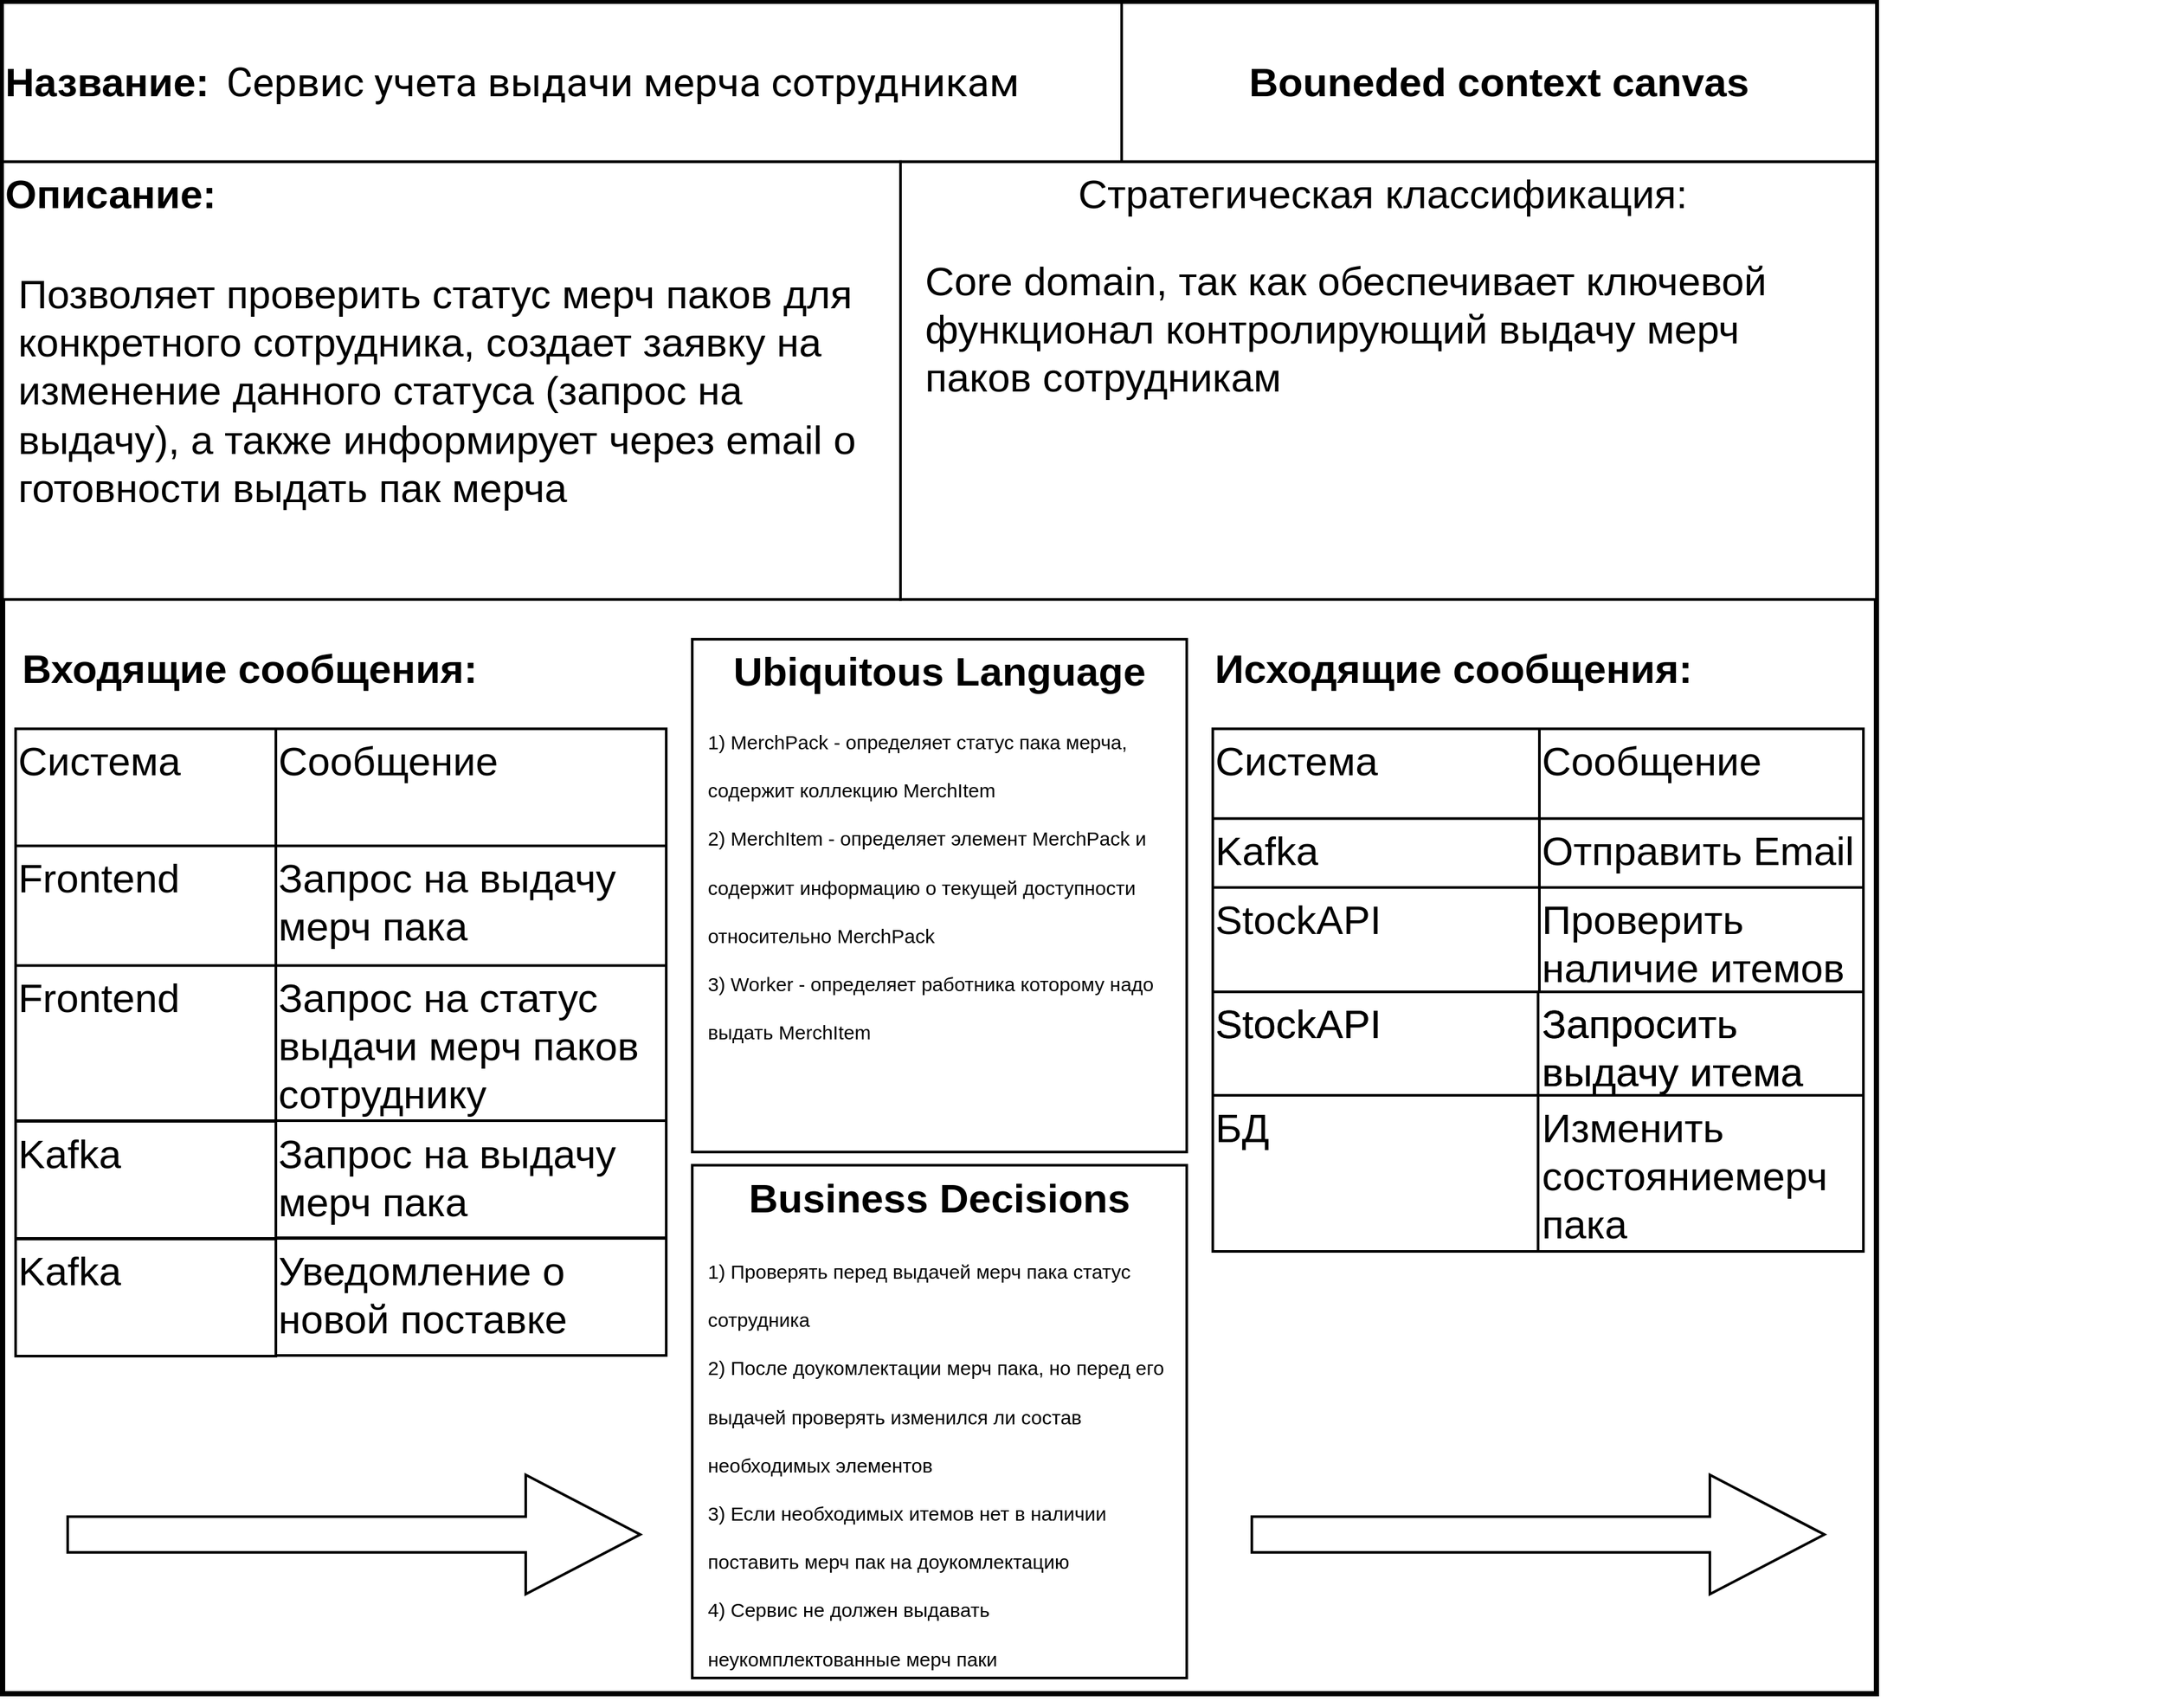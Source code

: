 <mxfile version="15.4.0" type="device"><diagram id="8OFZhzmo89h2vflNufuO" name="Page-1"><mxGraphModel dx="1086" dy="806" grid="1" gridSize="10" guides="1" tooltips="1" connect="1" arrows="1" fold="1" page="1" pageScale="1" pageWidth="827" pageHeight="1169" math="0" shadow="0"><root><mxCell id="0"/><mxCell id="1" parent="0"/><mxCell id="C2i8B1bdvemPvVyp_Ss8-22" value="" style="group" parent="1" vertex="1" connectable="0"><mxGeometry x="120" y="50" width="1660" height="1310" as="geometry"/></mxCell><mxCell id="C2i8B1bdvemPvVyp_Ss8-21" value="" style="group" parent="C2i8B1bdvemPvVyp_Ss8-22" vertex="1" connectable="0"><mxGeometry width="1660" height="1310" as="geometry"/></mxCell><mxCell id="C2i8B1bdvemPvVyp_Ss8-2" value="" style="rounded=0;whiteSpace=wrap;html=1;strokeWidth=4;glass=0;shadow=0;sketch=0;" parent="C2i8B1bdvemPvVyp_Ss8-21" vertex="1"><mxGeometry width="1440" height="1300" as="geometry"/></mxCell><mxCell id="C2i8B1bdvemPvVyp_Ss8-10" value="" style="shape=singleArrow;whiteSpace=wrap;html=1;shadow=0;fontSize=31;strokeColor=default;strokeWidth=2;verticalAlign=top;" parent="C2i8B1bdvemPvVyp_Ss8-21" vertex="1"><mxGeometry x="50" y="1131.765" width="440" height="91.765" as="geometry"/></mxCell><mxCell id="C2i8B1bdvemPvVyp_Ss8-11" value="" style="shape=singleArrow;whiteSpace=wrap;html=1;shadow=0;fontSize=31;strokeColor=default;strokeWidth=2;verticalAlign=top;" parent="C2i8B1bdvemPvVyp_Ss8-21" vertex="1"><mxGeometry x="960" y="1131.765" width="440" height="91.765" as="geometry"/></mxCell><mxCell id="C2i8B1bdvemPvVyp_Ss8-14" value="&lt;b&gt;Входящие сообщения:&lt;/b&gt;" style="text;html=1;strokeColor=none;fillColor=none;align=center;verticalAlign=middle;whiteSpace=wrap;rounded=0;shadow=0;glass=0;sketch=0;fontSize=31;" parent="C2i8B1bdvemPvVyp_Ss8-21" vertex="1"><mxGeometry x="10" y="489.406" width="360" height="45.879" as="geometry"/></mxCell><mxCell id="C2i8B1bdvemPvVyp_Ss8-15" value="&lt;b&gt;Исходящие сообщения:&lt;/b&gt;" style="text;html=1;strokeColor=none;fillColor=none;align=center;verticalAlign=middle;whiteSpace=wrap;rounded=0;shadow=0;glass=0;sketch=0;fontSize=31;" parent="C2i8B1bdvemPvVyp_Ss8-21" vertex="1"><mxGeometry x="930" y="489.406" width="370" height="45.879" as="geometry"/></mxCell><mxCell id="C2i8B1bdvemPvVyp_Ss8-23" value="" style="shape=table;html=1;whiteSpace=wrap;startSize=0;container=1;collapsible=0;childLayout=tableLayout;rounded=0;shadow=0;glass=0;sketch=0;fontSize=31;strokeColor=default;strokeWidth=2;align=left;verticalAlign=top;" parent="C2i8B1bdvemPvVyp_Ss8-21" vertex="1"><mxGeometry x="10" y="558.24" width="500" height="301.28" as="geometry"/></mxCell><mxCell id="C2i8B1bdvemPvVyp_Ss8-24" value="" style="shape=partialRectangle;html=1;whiteSpace=wrap;collapsible=0;dropTarget=0;pointerEvents=0;fillColor=none;top=0;left=0;bottom=0;right=0;points=[[0,0.5],[1,0.5]];portConstraint=eastwest;rounded=0;shadow=0;glass=0;sketch=0;fontSize=31;strokeColor=default;strokeWidth=2;align=left;verticalAlign=top;" parent="C2i8B1bdvemPvVyp_Ss8-23" vertex="1"><mxGeometry width="500" height="90" as="geometry"/></mxCell><mxCell id="C2i8B1bdvemPvVyp_Ss8-25" value="Система" style="shape=partialRectangle;html=1;whiteSpace=wrap;connectable=0;fillColor=none;top=0;left=0;bottom=0;right=0;overflow=hidden;pointerEvents=1;rounded=0;shadow=0;glass=0;sketch=0;fontSize=31;strokeColor=default;strokeWidth=2;align=left;verticalAlign=top;" parent="C2i8B1bdvemPvVyp_Ss8-24" vertex="1"><mxGeometry width="200" height="90" as="geometry"><mxRectangle width="200" height="90" as="alternateBounds"/></mxGeometry></mxCell><mxCell id="C2i8B1bdvemPvVyp_Ss8-26" value="Сообщение" style="shape=partialRectangle;html=1;whiteSpace=wrap;connectable=0;fillColor=none;top=0;left=0;bottom=0;right=0;overflow=hidden;pointerEvents=1;rounded=0;shadow=0;glass=0;sketch=0;fontSize=31;strokeColor=default;strokeWidth=2;align=left;verticalAlign=top;" parent="C2i8B1bdvemPvVyp_Ss8-24" vertex="1"><mxGeometry x="200" width="300" height="90" as="geometry"><mxRectangle width="300" height="90" as="alternateBounds"/></mxGeometry></mxCell><mxCell id="C2i8B1bdvemPvVyp_Ss8-28" value="" style="shape=partialRectangle;html=1;whiteSpace=wrap;collapsible=0;dropTarget=0;pointerEvents=0;fillColor=none;top=0;left=0;bottom=0;right=0;points=[[0,0.5],[1,0.5]];portConstraint=eastwest;rounded=0;shadow=0;glass=0;sketch=0;fontSize=31;strokeColor=default;strokeWidth=2;align=left;verticalAlign=top;" parent="C2i8B1bdvemPvVyp_Ss8-23" vertex="1"><mxGeometry y="90" width="500" height="92" as="geometry"/></mxCell><mxCell id="C2i8B1bdvemPvVyp_Ss8-29" value="Frontend" style="shape=partialRectangle;html=1;whiteSpace=wrap;connectable=0;fillColor=none;top=0;left=0;bottom=0;right=0;overflow=hidden;pointerEvents=1;rounded=0;shadow=0;glass=0;sketch=0;fontSize=31;strokeColor=default;strokeWidth=2;align=left;verticalAlign=top;" parent="C2i8B1bdvemPvVyp_Ss8-28" vertex="1"><mxGeometry width="200" height="92" as="geometry"><mxRectangle width="200" height="92" as="alternateBounds"/></mxGeometry></mxCell><mxCell id="C2i8B1bdvemPvVyp_Ss8-30" value="Запрос на выдачу мерч пака" style="shape=partialRectangle;html=1;whiteSpace=wrap;connectable=0;fillColor=none;top=0;left=0;bottom=0;right=0;overflow=hidden;pointerEvents=1;rounded=0;shadow=0;glass=0;sketch=0;fontSize=31;strokeColor=default;strokeWidth=2;align=left;verticalAlign=top;" parent="C2i8B1bdvemPvVyp_Ss8-28" vertex="1"><mxGeometry x="200" width="300" height="92" as="geometry"><mxRectangle width="300" height="92" as="alternateBounds"/></mxGeometry></mxCell><mxCell id="C2i8B1bdvemPvVyp_Ss8-32" value="" style="shape=partialRectangle;html=1;whiteSpace=wrap;collapsible=0;dropTarget=0;pointerEvents=0;fillColor=none;top=0;left=0;bottom=0;right=0;points=[[0,0.5],[1,0.5]];portConstraint=eastwest;rounded=0;shadow=0;glass=0;sketch=0;fontSize=31;strokeColor=default;strokeWidth=2;align=left;verticalAlign=top;" parent="C2i8B1bdvemPvVyp_Ss8-23" vertex="1"><mxGeometry y="182" width="500" height="119" as="geometry"/></mxCell><mxCell id="C2i8B1bdvemPvVyp_Ss8-33" value="&lt;span&gt;Frontend&lt;/span&gt;" style="shape=partialRectangle;html=1;whiteSpace=wrap;connectable=0;fillColor=none;top=0;left=0;bottom=0;right=0;overflow=hidden;pointerEvents=1;rounded=0;shadow=0;glass=0;sketch=0;fontSize=31;strokeColor=default;strokeWidth=2;align=left;verticalAlign=top;" parent="C2i8B1bdvemPvVyp_Ss8-32" vertex="1"><mxGeometry width="200" height="119" as="geometry"><mxRectangle width="200" height="119" as="alternateBounds"/></mxGeometry></mxCell><mxCell id="C2i8B1bdvemPvVyp_Ss8-34" value="Запрос на статус выдачи мерч паков сотруднику" style="shape=partialRectangle;html=1;whiteSpace=wrap;connectable=0;fillColor=none;top=0;left=0;bottom=0;right=0;overflow=hidden;pointerEvents=1;rounded=0;shadow=0;glass=0;sketch=0;fontSize=31;strokeColor=default;strokeWidth=2;align=left;verticalAlign=top;" parent="C2i8B1bdvemPvVyp_Ss8-32" vertex="1"><mxGeometry x="200" width="300" height="119" as="geometry"><mxRectangle width="300" height="119" as="alternateBounds"/></mxGeometry></mxCell><mxCell id="C2i8B1bdvemPvVyp_Ss8-36" value="" style="shape=table;html=1;whiteSpace=wrap;startSize=0;container=1;collapsible=0;childLayout=tableLayout;rounded=0;shadow=0;glass=0;sketch=0;fontSize=31;strokeColor=default;strokeWidth=2;align=left;verticalAlign=top;" parent="C2i8B1bdvemPvVyp_Ss8-21" vertex="1"><mxGeometry x="930" y="558.235" width="500" height="202.235" as="geometry"/></mxCell><mxCell id="C2i8B1bdvemPvVyp_Ss8-37" value="" style="shape=partialRectangle;html=1;whiteSpace=wrap;collapsible=0;dropTarget=0;pointerEvents=0;fillColor=none;top=0;left=0;bottom=0;right=0;points=[[0,0.5],[1,0.5]];portConstraint=eastwest;rounded=0;shadow=0;glass=0;sketch=0;fontSize=31;strokeColor=default;strokeWidth=2;align=left;verticalAlign=top;" parent="C2i8B1bdvemPvVyp_Ss8-36" vertex="1"><mxGeometry width="500" height="69" as="geometry"/></mxCell><mxCell id="C2i8B1bdvemPvVyp_Ss8-38" value="Система" style="shape=partialRectangle;html=1;whiteSpace=wrap;connectable=0;fillColor=none;top=0;left=0;bottom=0;right=0;overflow=hidden;pointerEvents=1;rounded=0;shadow=0;glass=0;sketch=0;fontSize=31;strokeColor=default;strokeWidth=2;align=left;verticalAlign=top;" parent="C2i8B1bdvemPvVyp_Ss8-37" vertex="1"><mxGeometry width="251" height="69" as="geometry"><mxRectangle width="251" height="69" as="alternateBounds"/></mxGeometry></mxCell><mxCell id="C2i8B1bdvemPvVyp_Ss8-39" value="Сообщение" style="shape=partialRectangle;html=1;whiteSpace=wrap;connectable=0;fillColor=none;top=0;left=0;bottom=0;right=0;overflow=hidden;pointerEvents=1;rounded=0;shadow=0;glass=0;sketch=0;fontSize=31;strokeColor=default;strokeWidth=2;align=left;verticalAlign=top;" parent="C2i8B1bdvemPvVyp_Ss8-37" vertex="1"><mxGeometry x="251" width="249" height="69" as="geometry"><mxRectangle width="249" height="69" as="alternateBounds"/></mxGeometry></mxCell><mxCell id="C2i8B1bdvemPvVyp_Ss8-40" value="" style="shape=partialRectangle;html=1;whiteSpace=wrap;collapsible=0;dropTarget=0;pointerEvents=0;fillColor=none;top=0;left=0;bottom=0;right=0;points=[[0,0.5],[1,0.5]];portConstraint=eastwest;rounded=0;shadow=0;glass=0;sketch=0;fontSize=31;strokeColor=default;strokeWidth=2;align=left;verticalAlign=top;" parent="C2i8B1bdvemPvVyp_Ss8-36" vertex="1"><mxGeometry y="69" width="500" height="53" as="geometry"/></mxCell><mxCell id="C2i8B1bdvemPvVyp_Ss8-41" value="Kafka" style="shape=partialRectangle;html=1;whiteSpace=wrap;connectable=0;fillColor=none;top=0;left=0;bottom=0;right=0;overflow=hidden;pointerEvents=1;rounded=0;shadow=0;glass=0;sketch=0;fontSize=31;strokeColor=default;strokeWidth=2;align=left;verticalAlign=top;" parent="C2i8B1bdvemPvVyp_Ss8-40" vertex="1"><mxGeometry width="251" height="53" as="geometry"><mxRectangle width="251" height="53" as="alternateBounds"/></mxGeometry></mxCell><mxCell id="C2i8B1bdvemPvVyp_Ss8-42" value="Отправить Email" style="shape=partialRectangle;html=1;whiteSpace=wrap;connectable=0;fillColor=none;top=0;left=0;bottom=0;right=0;overflow=hidden;pointerEvents=1;rounded=0;shadow=0;glass=0;sketch=0;fontSize=31;strokeColor=default;strokeWidth=2;align=left;verticalAlign=top;" parent="C2i8B1bdvemPvVyp_Ss8-40" vertex="1"><mxGeometry x="251" width="249" height="53" as="geometry"><mxRectangle width="249" height="53" as="alternateBounds"/></mxGeometry></mxCell><mxCell id="C2i8B1bdvemPvVyp_Ss8-43" value="" style="shape=partialRectangle;html=1;whiteSpace=wrap;collapsible=0;dropTarget=0;pointerEvents=0;fillColor=none;top=0;left=0;bottom=0;right=0;points=[[0,0.5],[1,0.5]];portConstraint=eastwest;rounded=0;shadow=0;glass=0;sketch=0;fontSize=31;strokeColor=default;strokeWidth=2;align=left;verticalAlign=top;" parent="C2i8B1bdvemPvVyp_Ss8-36" vertex="1"><mxGeometry y="122" width="500" height="80" as="geometry"/></mxCell><mxCell id="C2i8B1bdvemPvVyp_Ss8-44" value="StockAPI" style="shape=partialRectangle;html=1;whiteSpace=wrap;connectable=0;fillColor=none;top=0;left=0;bottom=0;right=0;overflow=hidden;pointerEvents=1;rounded=0;shadow=0;glass=0;sketch=0;fontSize=31;strokeColor=default;strokeWidth=2;align=left;verticalAlign=top;" parent="C2i8B1bdvemPvVyp_Ss8-43" vertex="1"><mxGeometry width="251" height="80" as="geometry"><mxRectangle width="251" height="80" as="alternateBounds"/></mxGeometry></mxCell><mxCell id="C2i8B1bdvemPvVyp_Ss8-45" value="Проверить наличие итемов" style="shape=partialRectangle;html=1;whiteSpace=wrap;connectable=0;fillColor=none;top=0;left=0;bottom=0;right=0;overflow=hidden;pointerEvents=1;rounded=0;shadow=0;glass=0;sketch=0;fontSize=31;strokeColor=default;strokeWidth=2;align=left;verticalAlign=top;" parent="C2i8B1bdvemPvVyp_Ss8-43" vertex="1"><mxGeometry x="251" width="249" height="80" as="geometry"><mxRectangle width="249" height="80" as="alternateBounds"/></mxGeometry></mxCell><mxCell id="ZMf6Qg6K4VewQZX_Px0v-2" value="&lt;b&gt;Business Decisions&lt;br&gt;&lt;/b&gt;" style="rounded=0;whiteSpace=wrap;html=1;shadow=0;strokeColor=default;strokeWidth=2;verticalAlign=top;fontSize=31;fontStyle=0" parent="C2i8B1bdvemPvVyp_Ss8-21" vertex="1"><mxGeometry x="530" y="893.75" width="380" height="394.184" as="geometry"/></mxCell><mxCell id="ZMf6Qg6K4VewQZX_Px0v-3" value="&lt;span style=&quot;font-size: 15px&quot;&gt;1) Проверять перед выдачей мерч пака статус сотрудника&lt;/span&gt;&lt;br&gt;&lt;span style=&quot;font-size: 15px&quot;&gt;2) После доукомлектации мерч пака, но перед его выдачей проверять изменился ли состав необходимых элементов&lt;br&gt;3) Если необходимых итемов нет в наличии поставить мерч пак на доукомлектацию&lt;br&gt;4) Сервис не должен выдавать неукомплектованные мерч паки&lt;br&gt;&lt;/span&gt;" style="text;html=1;strokeColor=none;fillColor=none;align=left;verticalAlign=top;whiteSpace=wrap;rounded=0;shadow=0;glass=0;sketch=0;fontSize=31;" parent="C2i8B1bdvemPvVyp_Ss8-21" vertex="1"><mxGeometry x="540" y="944.531" width="360" height="335.156" as="geometry"/></mxCell><mxCell id="ZMf6Qg6K4VewQZX_Px0v-6" value="" style="rounded=0;whiteSpace=wrap;html=1;fillColor=none;strokeWidth=2;" parent="C2i8B1bdvemPvVyp_Ss8-21" vertex="1"><mxGeometry x="10" y="860" width="200" height="90" as="geometry"/></mxCell><mxCell id="ZMf6Qg6K4VewQZX_Px0v-96" value="" style="rounded=0;whiteSpace=wrap;html=1;fillColor=none;strokeWidth=2;" parent="C2i8B1bdvemPvVyp_Ss8-21" vertex="1"><mxGeometry x="210" y="859.52" width="300" height="90" as="geometry"/></mxCell><mxCell id="ZMf6Qg6K4VewQZX_Px0v-97" value="" style="rounded=0;whiteSpace=wrap;html=1;fillColor=none;strokeWidth=2;" parent="C2i8B1bdvemPvVyp_Ss8-21" vertex="1"><mxGeometry x="10" y="950.48" width="200" height="90" as="geometry"/></mxCell><mxCell id="ZMf6Qg6K4VewQZX_Px0v-98" value="" style="rounded=0;whiteSpace=wrap;html=1;fillColor=none;strokeWidth=2;" parent="C2i8B1bdvemPvVyp_Ss8-21" vertex="1"><mxGeometry x="210" y="950" width="300" height="90" as="geometry"/></mxCell><mxCell id="ZMf6Qg6K4VewQZX_Px0v-99" value="&lt;span&gt;Kafka&lt;/span&gt;" style="shape=partialRectangle;html=1;whiteSpace=wrap;connectable=0;fillColor=none;top=0;left=0;bottom=0;right=0;overflow=hidden;pointerEvents=1;rounded=0;shadow=0;glass=0;sketch=0;fontSize=31;strokeColor=default;strokeWidth=2;align=left;verticalAlign=top;" parent="C2i8B1bdvemPvVyp_Ss8-21" vertex="1"><mxGeometry x="10" y="860" width="200" height="90" as="geometry"><mxRectangle width="200" height="119" as="alternateBounds"/></mxGeometry></mxCell><mxCell id="ZMf6Qg6K4VewQZX_Px0v-100" value="&lt;span&gt;Запрос на выдачу мерч пака&lt;/span&gt;" style="shape=partialRectangle;html=1;whiteSpace=wrap;connectable=0;fillColor=none;top=0;left=0;bottom=0;right=0;overflow=hidden;pointerEvents=1;rounded=0;shadow=0;glass=0;sketch=0;fontSize=31;strokeColor=default;strokeWidth=2;align=left;verticalAlign=top;" parent="C2i8B1bdvemPvVyp_Ss8-21" vertex="1"><mxGeometry x="210" y="860" width="300" height="90" as="geometry"><mxRectangle width="300" height="119" as="alternateBounds"/></mxGeometry></mxCell><mxCell id="ZMf6Qg6K4VewQZX_Px0v-101" value="Kafka" style="shape=partialRectangle;html=1;whiteSpace=wrap;connectable=0;fillColor=none;top=0;left=0;bottom=0;right=0;overflow=hidden;pointerEvents=1;rounded=0;shadow=0;glass=0;sketch=0;fontSize=31;strokeColor=default;strokeWidth=2;align=left;verticalAlign=top;" parent="C2i8B1bdvemPvVyp_Ss8-21" vertex="1"><mxGeometry x="10" y="950.48" width="200" height="90" as="geometry"><mxRectangle width="200" height="119" as="alternateBounds"/></mxGeometry></mxCell><mxCell id="ZMf6Qg6K4VewQZX_Px0v-152" value="&lt;span&gt;Уведомление о новой поставке&lt;/span&gt;" style="shape=partialRectangle;html=1;whiteSpace=wrap;connectable=0;fillColor=none;top=0;left=0;bottom=0;right=0;overflow=hidden;pointerEvents=1;rounded=0;shadow=0;glass=0;sketch=0;fontSize=31;strokeColor=default;strokeWidth=2;align=left;verticalAlign=top;" parent="C2i8B1bdvemPvVyp_Ss8-21" vertex="1"><mxGeometry x="210" y="950" width="300" height="90" as="geometry"><mxRectangle width="300" height="119" as="alternateBounds"/></mxGeometry></mxCell><mxCell id="ZMf6Qg6K4VewQZX_Px0v-156" value="" style="rounded=0;whiteSpace=wrap;html=1;strokeWidth=2;fillColor=none;" parent="C2i8B1bdvemPvVyp_Ss8-21" vertex="1"><mxGeometry x="930" y="760.47" width="250" height="79.53" as="geometry"/></mxCell><mxCell id="ZMf6Qg6K4VewQZX_Px0v-157" value="" style="rounded=0;whiteSpace=wrap;html=1;strokeWidth=2;fillColor=none;" parent="C2i8B1bdvemPvVyp_Ss8-21" vertex="1"><mxGeometry x="1180" y="760.47" width="250" height="79.53" as="geometry"/></mxCell><mxCell id="ZMf6Qg6K4VewQZX_Px0v-219" value="" style="rounded=0;whiteSpace=wrap;html=1;strokeWidth=2;fillColor=none;" parent="C2i8B1bdvemPvVyp_Ss8-21" vertex="1"><mxGeometry x="930" y="840" width="250" height="120" as="geometry"/></mxCell><mxCell id="ZMf6Qg6K4VewQZX_Px0v-220" value="" style="rounded=0;whiteSpace=wrap;html=1;strokeWidth=2;fillColor=none;" parent="C2i8B1bdvemPvVyp_Ss8-21" vertex="1"><mxGeometry x="1180" y="840" width="250" height="120" as="geometry"/></mxCell><mxCell id="ZMf6Qg6K4VewQZX_Px0v-221" value="БД" style="shape=partialRectangle;html=1;whiteSpace=wrap;connectable=0;fillColor=none;top=0;left=0;bottom=0;right=0;overflow=hidden;pointerEvents=1;rounded=0;shadow=0;glass=0;sketch=0;fontSize=31;strokeColor=default;strokeWidth=2;align=left;verticalAlign=top;" parent="C2i8B1bdvemPvVyp_Ss8-21" vertex="1"><mxGeometry x="930" y="840" width="251" height="50" as="geometry"><mxRectangle width="251" height="80" as="alternateBounds"/></mxGeometry></mxCell><mxCell id="ZMf6Qg6K4VewQZX_Px0v-222" value="Изменить состояниемерч пака" style="shape=partialRectangle;html=1;whiteSpace=wrap;connectable=0;fillColor=none;top=0;left=0;bottom=0;right=0;overflow=hidden;pointerEvents=1;rounded=0;shadow=0;glass=0;sketch=0;fontSize=31;strokeColor=default;strokeWidth=2;align=left;verticalAlign=top;" parent="C2i8B1bdvemPvVyp_Ss8-21" vertex="1"><mxGeometry x="1181" y="840" width="249" height="110" as="geometry"><mxRectangle width="249" height="80" as="alternateBounds"/></mxGeometry></mxCell><mxCell id="C2i8B1bdvemPvVyp_Ss8-9" value="&lt;b&gt;Ubiquitous Language&lt;br&gt;&lt;/b&gt;" style="rounded=0;whiteSpace=wrap;html=1;shadow=0;strokeColor=default;strokeWidth=2;verticalAlign=top;fontSize=31;fontStyle=0" parent="C2i8B1bdvemPvVyp_Ss8-22" vertex="1"><mxGeometry x="530" y="489.409" width="380" height="394.184" as="geometry"/></mxCell><mxCell id="C2i8B1bdvemPvVyp_Ss8-19" value="" style="group" parent="C2i8B1bdvemPvVyp_Ss8-22" vertex="1" connectable="0"><mxGeometry width="1440" height="458.824" as="geometry"/></mxCell><mxCell id="C2i8B1bdvemPvVyp_Ss8-5" value="" style="group;strokeColor=none;shadow=0;align=left;" parent="C2i8B1bdvemPvVyp_Ss8-19" vertex="1" connectable="0"><mxGeometry width="1440" height="122.353" as="geometry"/></mxCell><mxCell id="C2i8B1bdvemPvVyp_Ss8-17" value="" style="group" parent="C2i8B1bdvemPvVyp_Ss8-5" vertex="1" connectable="0"><mxGeometry width="1440" height="122.353" as="geometry"/></mxCell><mxCell id="C2i8B1bdvemPvVyp_Ss8-4" value="&lt;font style=&quot;font-size: 31px&quot;&gt;&lt;b&gt;Bouneded context canvas&lt;/b&gt;&lt;/font&gt;" style="rounded=0;whiteSpace=wrap;html=1;strokeWidth=2;strokeColor=default;" parent="C2i8B1bdvemPvVyp_Ss8-17" vertex="1"><mxGeometry x="860" width="580" height="122.353" as="geometry"/></mxCell><mxCell id="C2i8B1bdvemPvVyp_Ss8-16" value="" style="group" parent="C2i8B1bdvemPvVyp_Ss8-17" vertex="1" connectable="0"><mxGeometry width="860.0" height="122.353" as="geometry"/></mxCell><mxCell id="C2i8B1bdvemPvVyp_Ss8-3" value="&lt;b&gt;&lt;font style=&quot;font-size: 31px&quot;&gt;Название:&amp;nbsp;&lt;/font&gt;&lt;/b&gt;" style="rounded=0;whiteSpace=wrap;html=1;strokeWidth=2;align=left;" parent="C2i8B1bdvemPvVyp_Ss8-16" vertex="1"><mxGeometry width="860.0" height="122.353" as="geometry"/></mxCell><mxCell id="C2i8B1bdvemPvVyp_Ss8-13" value="&lt;span style=&quot;font-family: &amp;#34;roboto&amp;#34; , &amp;#34;arial&amp;#34; , sans-serif ; background-color: rgb(255 , 255 , 255)&quot;&gt;&lt;font style=&quot;font-size: 31px&quot;&gt;Сервис учета выдачи мерча сотрудникам&lt;/font&gt;&lt;/span&gt;" style="text;html=1;strokeColor=none;fillColor=none;align=left;verticalAlign=middle;whiteSpace=wrap;rounded=0;shadow=0;fontSize=31;" parent="C2i8B1bdvemPvVyp_Ss8-16" vertex="1"><mxGeometry x="170" y="15.294" width="670" height="91.765" as="geometry"/></mxCell><mxCell id="C2i8B1bdvemPvVyp_Ss8-8" value="&lt;font style=&quot;font-size: 31px&quot;&gt;Стратегическая классификация:&amp;nbsp;&lt;/font&gt;" style="rounded=0;whiteSpace=wrap;html=1;shadow=0;strokeColor=default;strokeWidth=2;verticalAlign=top;spacingRight=0;spacing=2;sketch=0;" parent="C2i8B1bdvemPvVyp_Ss8-19" vertex="1"><mxGeometry x="690" y="122.353" width="750" height="336.471" as="geometry"/></mxCell><mxCell id="C2i8B1bdvemPvVyp_Ss8-18" value="" style="group" parent="C2i8B1bdvemPvVyp_Ss8-19" vertex="1" connectable="0"><mxGeometry y="122.353" width="690" height="336.471" as="geometry"/></mxCell><mxCell id="C2i8B1bdvemPvVyp_Ss8-7" value="&lt;font style=&quot;font-size: 31px&quot;&gt;&lt;b&gt;Описание:&lt;/b&gt;&lt;/font&gt;" style="rounded=0;whiteSpace=wrap;html=1;shadow=0;strokeColor=default;strokeWidth=2;align=left;verticalAlign=top;" parent="C2i8B1bdvemPvVyp_Ss8-18" vertex="1"><mxGeometry width="690" height="336.471" as="geometry"/></mxCell><mxCell id="C2i8B1bdvemPvVyp_Ss8-12" value="Позволяет проверить статус мерч паков для конкретного сотрудника, создает заявку на изменение данного статуса (запрос на выдачу), а также информирует через email о готовности выдать пак мерча" style="text;html=1;strokeColor=none;fillColor=none;align=left;verticalAlign=top;whiteSpace=wrap;rounded=0;shadow=0;fontSize=31;" parent="C2i8B1bdvemPvVyp_Ss8-18" vertex="1"><mxGeometry x="10" y="76.471" width="670" height="244.706" as="geometry"/></mxCell><mxCell id="HIC7lZ4OM-H-9Ils8Dxd-2" value="Core domain, так как обеспечивает ключевой функционал контролирующий выдачу мерч паков сотрудникам" style="text;html=1;strokeColor=none;fillColor=none;align=left;verticalAlign=top;whiteSpace=wrap;rounded=0;shadow=0;fontSize=31;" parent="C2i8B1bdvemPvVyp_Ss8-19" vertex="1"><mxGeometry x="707" y="189.32" width="713" height="252.427" as="geometry"/></mxCell><mxCell id="C2i8B1bdvemPvVyp_Ss8-46" value="&lt;font style=&quot;font-size: 15px&quot;&gt;1) MerchPack - определяет статус пака мерча, содержит коллекцию MerchItem&lt;br&gt;2) MerchItem - определяет элемент MerchPack и содержит информацию о текущей доступности относительно MerchPack&lt;br&gt;3) Worker - определяет работника которому надо выдать MerchItem&lt;br&gt;&lt;/font&gt;" style="text;html=1;strokeColor=none;fillColor=none;align=left;verticalAlign=top;whiteSpace=wrap;rounded=0;shadow=0;glass=0;sketch=0;fontSize=31;" parent="C2i8B1bdvemPvVyp_Ss8-22" vertex="1"><mxGeometry x="540" y="538.281" width="360" height="335.156" as="geometry"/></mxCell><mxCell id="ZMf6Qg6K4VewQZX_Px0v-211" value="" style="shape=partialRectangle;html=1;whiteSpace=wrap;collapsible=0;dropTarget=0;pointerEvents=0;fillColor=none;top=0;left=0;bottom=0;right=0;points=[[0,0.5],[1,0.5]];portConstraint=eastwest;rounded=0;shadow=0;glass=0;sketch=0;fontSize=31;strokeColor=default;strokeWidth=2;align=left;verticalAlign=top;" parent="1" vertex="1"><mxGeometry x="1050" y="810.24" width="500" height="79.76" as="geometry"/></mxCell><mxCell id="ZMf6Qg6K4VewQZX_Px0v-212" value="StockAPI" style="shape=partialRectangle;html=1;whiteSpace=wrap;connectable=0;fillColor=none;top=0;left=0;bottom=0;right=0;overflow=hidden;pointerEvents=1;rounded=0;shadow=0;glass=0;sketch=0;fontSize=31;strokeColor=default;strokeWidth=2;align=left;verticalAlign=top;" parent="ZMf6Qg6K4VewQZX_Px0v-211" vertex="1"><mxGeometry width="251" height="50" as="geometry"><mxRectangle width="251" height="80" as="alternateBounds"/></mxGeometry></mxCell><mxCell id="ZMf6Qg6K4VewQZX_Px0v-213" value="Запросить выдачу итема" style="shape=partialRectangle;html=1;whiteSpace=wrap;connectable=0;fillColor=none;top=0;left=0;bottom=0;right=0;overflow=hidden;pointerEvents=1;rounded=0;shadow=0;glass=0;sketch=0;fontSize=31;strokeColor=default;strokeWidth=2;align=left;verticalAlign=top;" parent="ZMf6Qg6K4VewQZX_Px0v-211" vertex="1"><mxGeometry x="251" width="249" height="79.76" as="geometry"><mxRectangle width="249" height="80" as="alternateBounds"/></mxGeometry></mxCell><mxCell id="ZMf6Qg6K4VewQZX_Px0v-215" value="" style="rounded=0;whiteSpace=wrap;html=1;strokeWidth=2;fillColor=none;" parent="1" vertex="1"><mxGeometry x="1050" y="810.47" width="250" height="79.53" as="geometry"/></mxCell><mxCell id="ZMf6Qg6K4VewQZX_Px0v-216" value="" style="shape=partialRectangle;html=1;whiteSpace=wrap;collapsible=0;dropTarget=0;pointerEvents=0;fillColor=none;top=0;left=0;bottom=0;right=0;points=[[0,0.5],[1,0.5]];portConstraint=eastwest;rounded=0;shadow=0;glass=0;sketch=0;fontSize=31;strokeColor=default;strokeWidth=2;align=left;verticalAlign=top;" parent="1" vertex="1"><mxGeometry x="1050" y="810.24" width="500" height="79.76" as="geometry"/></mxCell><mxCell id="ZMf6Qg6K4VewQZX_Px0v-217" value="StockAPI" style="shape=partialRectangle;html=1;whiteSpace=wrap;connectable=0;fillColor=none;top=0;left=0;bottom=0;right=0;overflow=hidden;pointerEvents=1;rounded=0;shadow=0;glass=0;sketch=0;fontSize=31;strokeColor=default;strokeWidth=2;align=left;verticalAlign=top;" parent="ZMf6Qg6K4VewQZX_Px0v-216" vertex="1"><mxGeometry width="251" height="50" as="geometry"><mxRectangle width="251" height="80" as="alternateBounds"/></mxGeometry></mxCell><mxCell id="ZMf6Qg6K4VewQZX_Px0v-218" value="Запросить выдачу итема" style="shape=partialRectangle;html=1;whiteSpace=wrap;connectable=0;fillColor=none;top=0;left=0;bottom=0;right=0;overflow=hidden;pointerEvents=1;rounded=0;shadow=0;glass=0;sketch=0;fontSize=31;strokeColor=default;strokeWidth=2;align=left;verticalAlign=top;" parent="ZMf6Qg6K4VewQZX_Px0v-216" vertex="1"><mxGeometry x="251" width="249" height="79.76" as="geometry"><mxRectangle width="249" height="80" as="alternateBounds"/></mxGeometry></mxCell></root></mxGraphModel></diagram></mxfile>